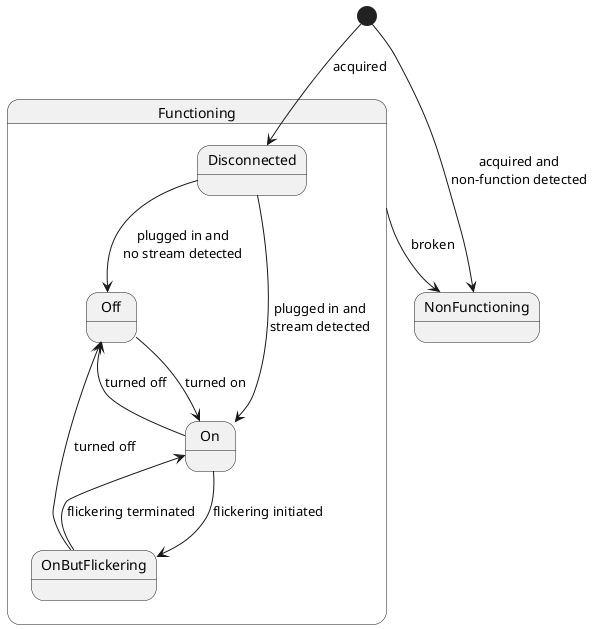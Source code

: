 @startuml
state NonFunctioning
state Functioning {
  state Off
  state On
  state OnButFlickering
  state Disconnected
}

[*] -down-> NonFunctioning : acquired and\nnon-function detected
[*] -down-> Disconnected : acquired
Functioning -down-> NonFunctioning : broken

Disconnected -down-> Off : plugged in and\nno stream detected
Disconnected -down-> On : plugged in and\nstream detected

On -down-> Off : turned off
On -down-> OnButFlickering : flickering initiated

Off -down-> On : turned on

OnButFlickering -down-> Off : turned off
OnButFlickering -down-> On : flickering terminated
@enduml
